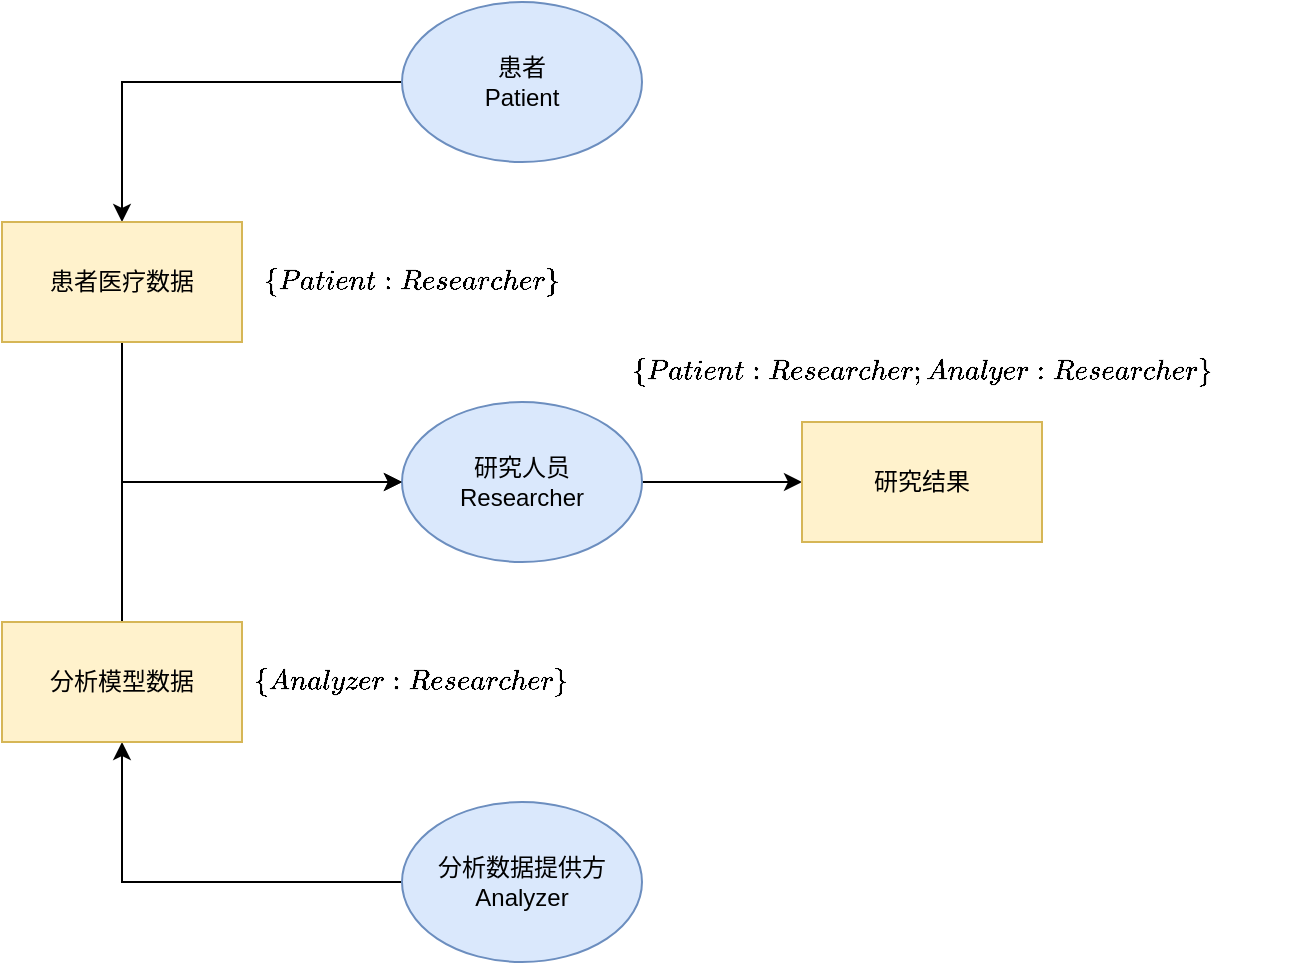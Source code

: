 <mxfile version="21.1.1" type="github">
  <diagram name="第 1 页" id="CGOS58lrRnTovM-2bEkH">
    <mxGraphModel dx="1434" dy="788" grid="1" gridSize="10" guides="1" tooltips="1" connect="1" arrows="1" fold="1" page="1" pageScale="1" pageWidth="827" pageHeight="1169" math="1" shadow="0">
      <root>
        <mxCell id="0" />
        <mxCell id="1" parent="0" />
        <mxCell id="qPEx4N3j_kpi1bxHko7N-7" style="edgeStyle=orthogonalEdgeStyle;rounded=0;orthogonalLoop=1;jettySize=auto;html=1;exitX=0;exitY=0.5;exitDx=0;exitDy=0;" parent="1" source="qPEx4N3j_kpi1bxHko7N-1" target="qPEx4N3j_kpi1bxHko7N-3" edge="1">
          <mxGeometry relative="1" as="geometry" />
        </mxCell>
        <mxCell id="qPEx4N3j_kpi1bxHko7N-1" value="患者&lt;br&gt;Patient" style="ellipse;whiteSpace=wrap;html=1;fillColor=#dae8fc;strokeColor=#6c8ebf;" parent="1" vertex="1">
          <mxGeometry x="280" y="280" width="120" height="80" as="geometry" />
        </mxCell>
        <mxCell id="qPEx4N3j_kpi1bxHko7N-8" style="edgeStyle=orthogonalEdgeStyle;rounded=0;orthogonalLoop=1;jettySize=auto;html=1;exitX=0.5;exitY=1;exitDx=0;exitDy=0;entryX=0;entryY=0.5;entryDx=0;entryDy=0;" parent="1" source="qPEx4N3j_kpi1bxHko7N-3" target="qPEx4N3j_kpi1bxHko7N-4" edge="1">
          <mxGeometry relative="1" as="geometry" />
        </mxCell>
        <mxCell id="qPEx4N3j_kpi1bxHko7N-3" value="患者医疗数据" style="rounded=0;whiteSpace=wrap;html=1;fillColor=#fff2cc;strokeColor=#d6b656;" parent="1" vertex="1">
          <mxGeometry x="80" y="390" width="120" height="60" as="geometry" />
        </mxCell>
        <mxCell id="qPEx4N3j_kpi1bxHko7N-12" style="edgeStyle=orthogonalEdgeStyle;rounded=0;orthogonalLoop=1;jettySize=auto;html=1;exitX=1;exitY=0.5;exitDx=0;exitDy=0;entryX=0;entryY=0.5;entryDx=0;entryDy=0;" parent="1" source="qPEx4N3j_kpi1bxHko7N-4" target="qPEx4N3j_kpi1bxHko7N-11" edge="1">
          <mxGeometry relative="1" as="geometry" />
        </mxCell>
        <mxCell id="qPEx4N3j_kpi1bxHko7N-4" value="研究人员&lt;br&gt;Researcher" style="ellipse;whiteSpace=wrap;html=1;fillColor=#dae8fc;strokeColor=#6c8ebf;" parent="1" vertex="1">
          <mxGeometry x="280" y="480" width="120" height="80" as="geometry" />
        </mxCell>
        <mxCell id="qPEx4N3j_kpi1bxHko7N-10" style="edgeStyle=orthogonalEdgeStyle;rounded=0;orthogonalLoop=1;jettySize=auto;html=1;exitX=0;exitY=0.5;exitDx=0;exitDy=0;entryX=0.5;entryY=1;entryDx=0;entryDy=0;" parent="1" source="qPEx4N3j_kpi1bxHko7N-5" target="qPEx4N3j_kpi1bxHko7N-6" edge="1">
          <mxGeometry relative="1" as="geometry" />
        </mxCell>
        <mxCell id="qPEx4N3j_kpi1bxHko7N-5" value="分析数据提供方&lt;br&gt;Analyzer" style="ellipse;whiteSpace=wrap;html=1;fillColor=#dae8fc;strokeColor=#6c8ebf;" parent="1" vertex="1">
          <mxGeometry x="280" y="680" width="120" height="80" as="geometry" />
        </mxCell>
        <mxCell id="qPEx4N3j_kpi1bxHko7N-9" style="edgeStyle=orthogonalEdgeStyle;rounded=0;orthogonalLoop=1;jettySize=auto;html=1;exitX=0.5;exitY=0;exitDx=0;exitDy=0;entryX=0;entryY=0.5;entryDx=0;entryDy=0;" parent="1" source="qPEx4N3j_kpi1bxHko7N-6" target="qPEx4N3j_kpi1bxHko7N-4" edge="1">
          <mxGeometry relative="1" as="geometry" />
        </mxCell>
        <mxCell id="qPEx4N3j_kpi1bxHko7N-6" value="分析模型数据" style="rounded=0;whiteSpace=wrap;html=1;fillColor=#fff2cc;strokeColor=#d6b656;" parent="1" vertex="1">
          <mxGeometry x="80" y="590" width="120" height="60" as="geometry" />
        </mxCell>
        <mxCell id="qPEx4N3j_kpi1bxHko7N-11" value="研究结果" style="rounded=0;whiteSpace=wrap;html=1;fillColor=#fff2cc;strokeColor=#d6b656;" parent="1" vertex="1">
          <mxGeometry x="480" y="490" width="120" height="60" as="geometry" />
        </mxCell>
        <mxCell id="zzTOW-ij9Ll_L5tlWY9d-4" value="$$\{Patient:Researcher\}$$" style="text;html=1;strokeColor=none;fillColor=none;align=center;verticalAlign=middle;whiteSpace=wrap;rounded=0;" vertex="1" parent="1">
          <mxGeometry x="200" y="405" width="170" height="30" as="geometry" />
        </mxCell>
        <mxCell id="zzTOW-ij9Ll_L5tlWY9d-5" value="$$\{Analyzer:Researcher\}$$" style="text;html=1;strokeColor=none;fillColor=none;align=center;verticalAlign=middle;whiteSpace=wrap;rounded=0;" vertex="1" parent="1">
          <mxGeometry x="200" y="605" width="170" height="30" as="geometry" />
        </mxCell>
        <mxCell id="zzTOW-ij9Ll_L5tlWY9d-6" value="$$\{Patient:Researcher;Analyer:Researcher\}$$" style="text;html=1;strokeColor=none;fillColor=none;align=center;verticalAlign=middle;whiteSpace=wrap;rounded=0;" vertex="1" parent="1">
          <mxGeometry x="355" y="450" width="370" height="30" as="geometry" />
        </mxCell>
      </root>
    </mxGraphModel>
  </diagram>
</mxfile>
